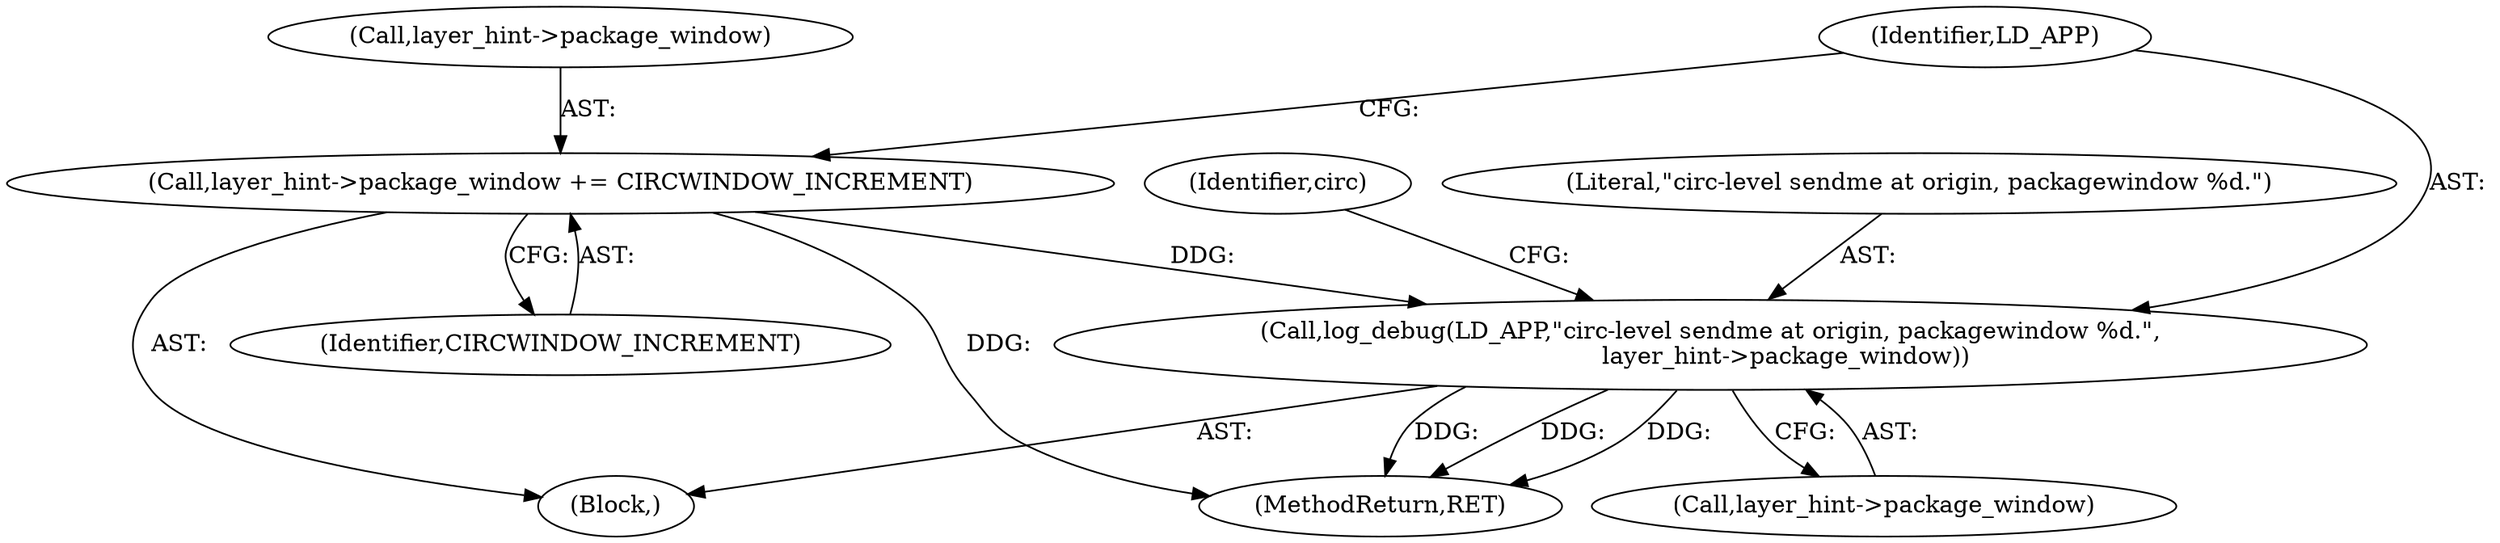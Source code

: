 digraph "0_tor_56a7c5bc15e0447203a491c1ee37de9939ad1dcd@pointer" {
"1000872" [label="(Call,log_debug(LD_APP,\"circ-level sendme at origin, packagewindow %d.\",\n                    layer_hint->package_window))"];
"1000867" [label="(Call,layer_hint->package_window += CIRCWINDOW_INCREMENT)"];
"1000875" [label="(Call,layer_hint->package_window)"];
"1000871" [label="(Identifier,CIRCWINDOW_INCREMENT)"];
"1000872" [label="(Call,log_debug(LD_APP,\"circ-level sendme at origin, packagewindow %d.\",\n                    layer_hint->package_window))"];
"1000868" [label="(Call,layer_hint->package_window)"];
"1000873" [label="(Identifier,LD_APP)"];
"1000850" [label="(Block,)"];
"1001058" [label="(MethodReturn,RET)"];
"1000867" [label="(Call,layer_hint->package_window += CIRCWINDOW_INCREMENT)"];
"1000879" [label="(Identifier,circ)"];
"1000874" [label="(Literal,\"circ-level sendme at origin, packagewindow %d.\")"];
"1000872" -> "1000850"  [label="AST: "];
"1000872" -> "1000875"  [label="CFG: "];
"1000873" -> "1000872"  [label="AST: "];
"1000874" -> "1000872"  [label="AST: "];
"1000875" -> "1000872"  [label="AST: "];
"1000879" -> "1000872"  [label="CFG: "];
"1000872" -> "1001058"  [label="DDG: "];
"1000872" -> "1001058"  [label="DDG: "];
"1000872" -> "1001058"  [label="DDG: "];
"1000867" -> "1000872"  [label="DDG: "];
"1000867" -> "1000850"  [label="AST: "];
"1000867" -> "1000871"  [label="CFG: "];
"1000868" -> "1000867"  [label="AST: "];
"1000871" -> "1000867"  [label="AST: "];
"1000873" -> "1000867"  [label="CFG: "];
"1000867" -> "1001058"  [label="DDG: "];
}
